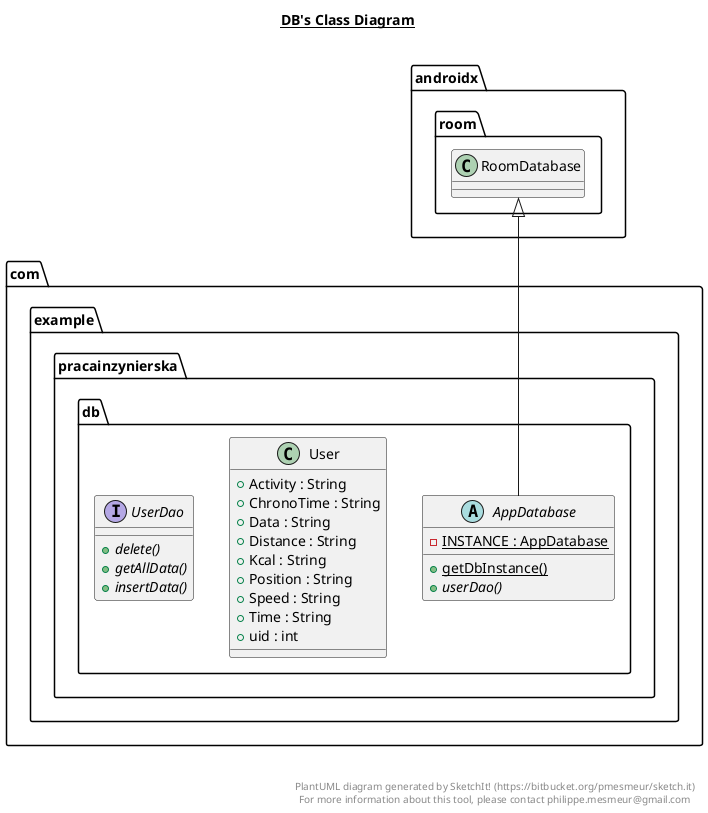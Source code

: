 @startuml

title __DB's Class Diagram__\n

  namespace com.example.pracainzynierska {
    namespace db {
      abstract class com.example.pracainzynierska.db.AppDatabase {
          {static} - INSTANCE : AppDatabase
          {static} + getDbInstance()
          {abstract} + userDao()
      }
    }
  }
  

  namespace com.example.pracainzynierska {
    namespace db {
      class com.example.pracainzynierska.db.User {
          + Activity : String
          + ChronoTime : String
          + Data : String
          + Distance : String
          + Kcal : String
          + Position : String
          + Speed : String
          + Time : String
          + uid : int
      }
    }
  }
  

  namespace com.example.pracainzynierska {
    namespace db {
      interface com.example.pracainzynierska.db.UserDao {
          {abstract} + delete()
          {abstract} + getAllData()
          {abstract} + insertData()
      }
    }
  }
  

  com.example.pracainzynierska.db.AppDatabase -up-|> androidx.room.RoomDatabase


right footer


PlantUML diagram generated by SketchIt! (https://bitbucket.org/pmesmeur/sketch.it)
For more information about this tool, please contact philippe.mesmeur@gmail.com
endfooter

@enduml
